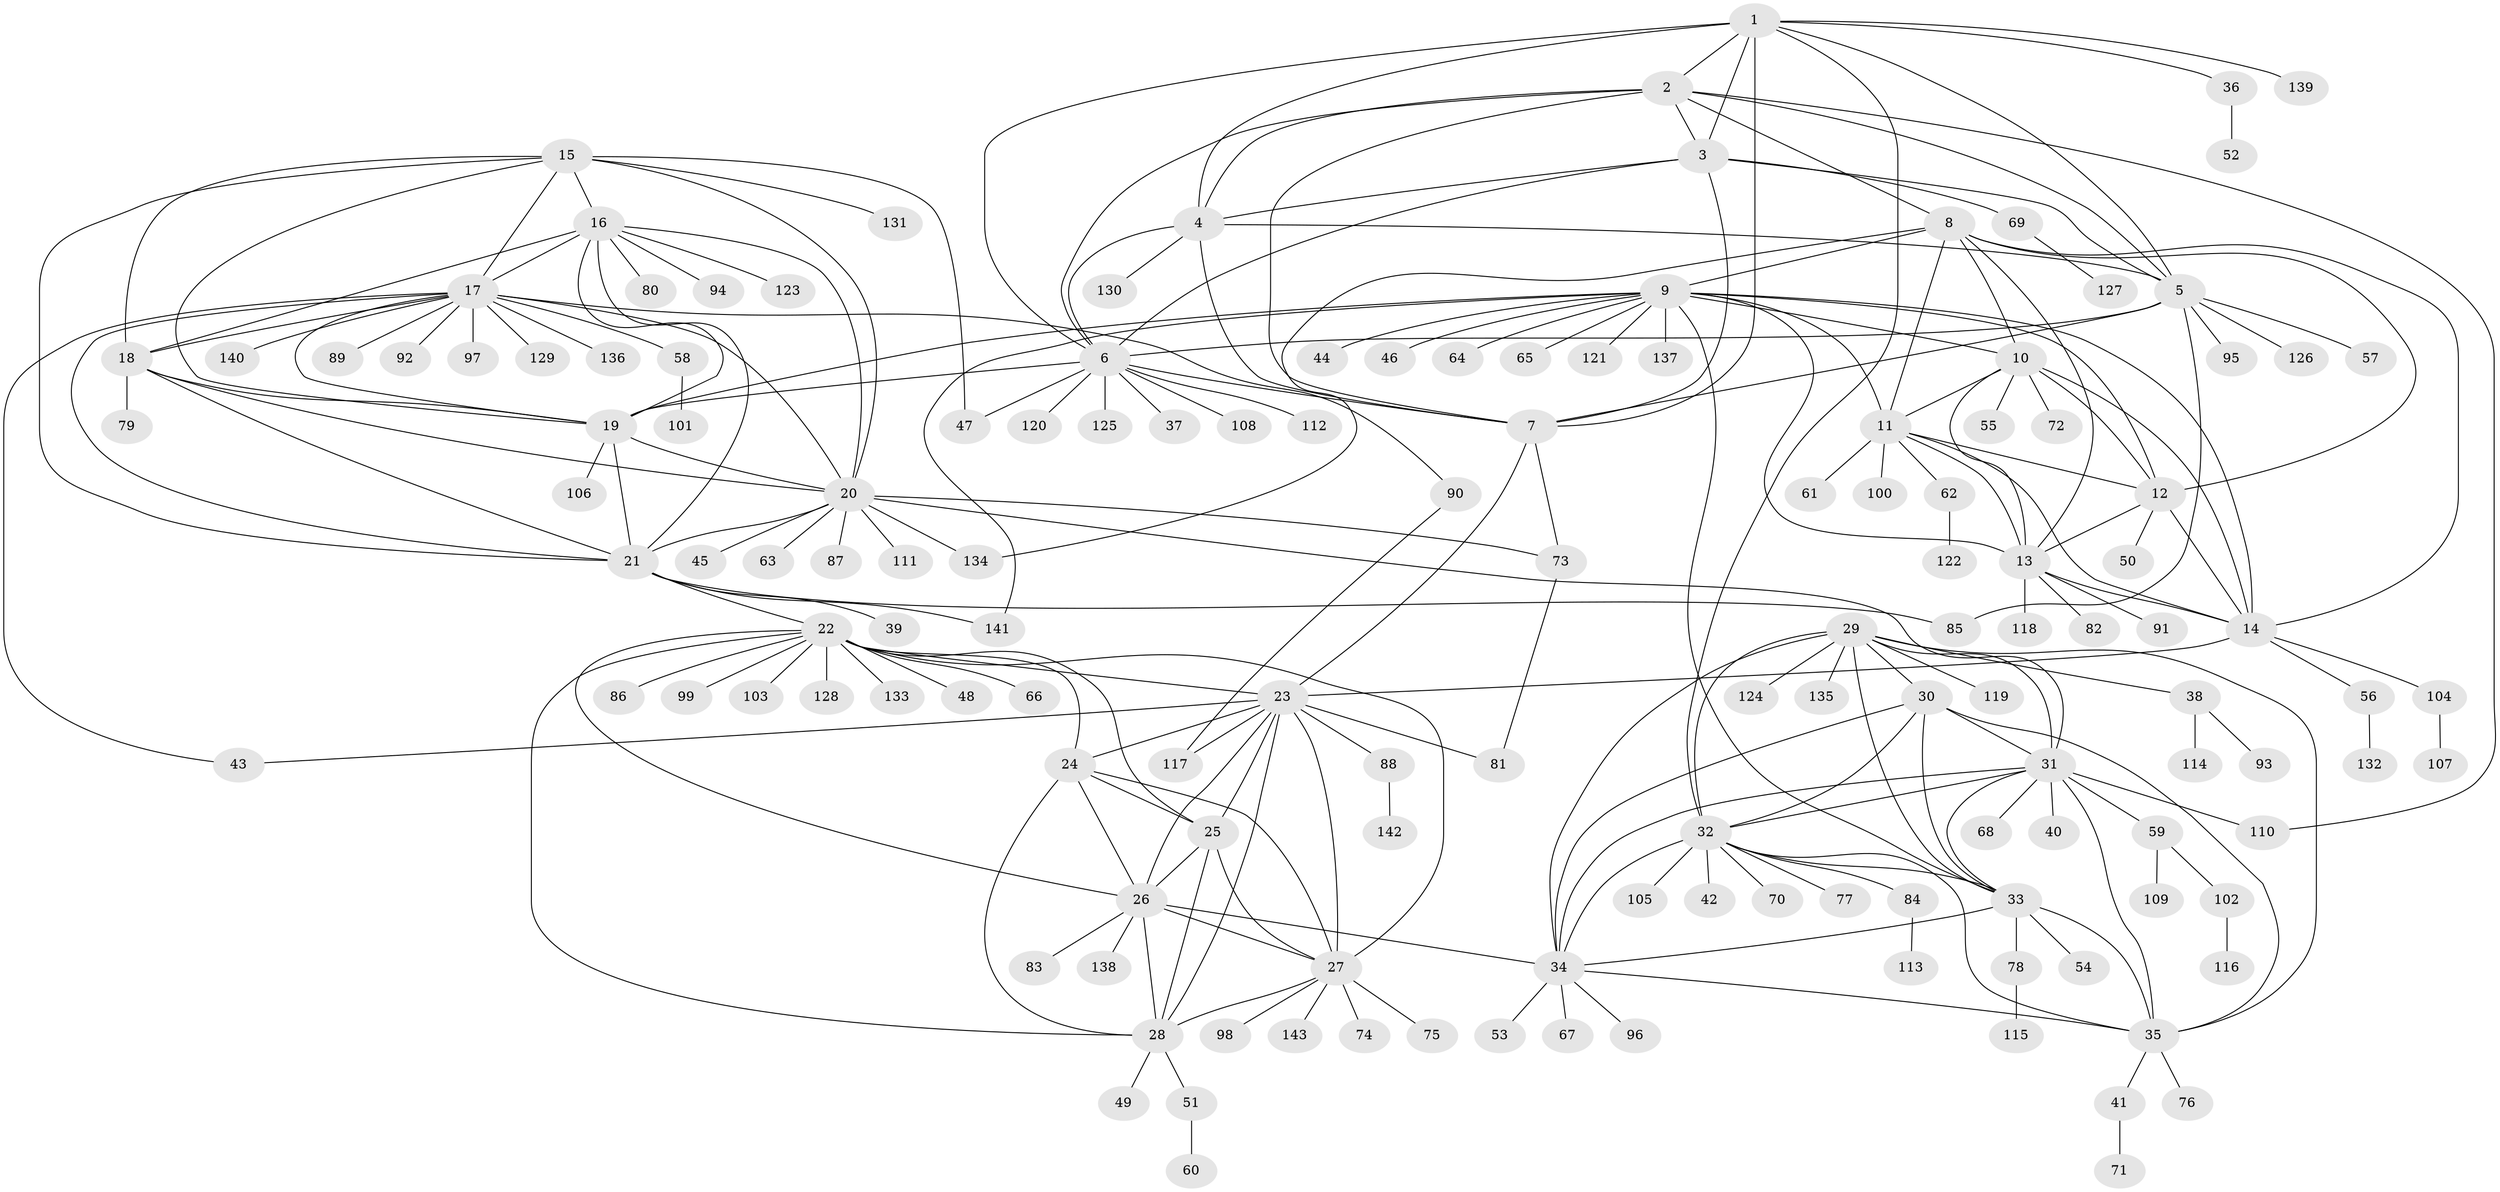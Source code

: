 // coarse degree distribution, {4: 0.02, 16: 0.02, 5: 0.02, 6: 0.02, 8: 0.01, 2: 0.06, 7: 0.01, 10: 0.01, 1: 0.8, 15: 0.01, 17: 0.01, 19: 0.01}
// Generated by graph-tools (version 1.1) at 2025/57/03/04/25 21:57:52]
// undirected, 143 vertices, 232 edges
graph export_dot {
graph [start="1"]
  node [color=gray90,style=filled];
  1;
  2;
  3;
  4;
  5;
  6;
  7;
  8;
  9;
  10;
  11;
  12;
  13;
  14;
  15;
  16;
  17;
  18;
  19;
  20;
  21;
  22;
  23;
  24;
  25;
  26;
  27;
  28;
  29;
  30;
  31;
  32;
  33;
  34;
  35;
  36;
  37;
  38;
  39;
  40;
  41;
  42;
  43;
  44;
  45;
  46;
  47;
  48;
  49;
  50;
  51;
  52;
  53;
  54;
  55;
  56;
  57;
  58;
  59;
  60;
  61;
  62;
  63;
  64;
  65;
  66;
  67;
  68;
  69;
  70;
  71;
  72;
  73;
  74;
  75;
  76;
  77;
  78;
  79;
  80;
  81;
  82;
  83;
  84;
  85;
  86;
  87;
  88;
  89;
  90;
  91;
  92;
  93;
  94;
  95;
  96;
  97;
  98;
  99;
  100;
  101;
  102;
  103;
  104;
  105;
  106;
  107;
  108;
  109;
  110;
  111;
  112;
  113;
  114;
  115;
  116;
  117;
  118;
  119;
  120;
  121;
  122;
  123;
  124;
  125;
  126;
  127;
  128;
  129;
  130;
  131;
  132;
  133;
  134;
  135;
  136;
  137;
  138;
  139;
  140;
  141;
  142;
  143;
  1 -- 2;
  1 -- 3;
  1 -- 4;
  1 -- 5;
  1 -- 6;
  1 -- 7;
  1 -- 32;
  1 -- 36;
  1 -- 139;
  2 -- 3;
  2 -- 4;
  2 -- 5;
  2 -- 6;
  2 -- 7;
  2 -- 8;
  2 -- 110;
  3 -- 4;
  3 -- 5;
  3 -- 6;
  3 -- 7;
  3 -- 69;
  4 -- 5;
  4 -- 6;
  4 -- 7;
  4 -- 130;
  5 -- 6;
  5 -- 7;
  5 -- 57;
  5 -- 85;
  5 -- 95;
  5 -- 126;
  6 -- 7;
  6 -- 19;
  6 -- 37;
  6 -- 47;
  6 -- 108;
  6 -- 112;
  6 -- 120;
  6 -- 125;
  7 -- 23;
  7 -- 73;
  8 -- 9;
  8 -- 10;
  8 -- 11;
  8 -- 12;
  8 -- 13;
  8 -- 14;
  8 -- 134;
  9 -- 10;
  9 -- 11;
  9 -- 12;
  9 -- 13;
  9 -- 14;
  9 -- 19;
  9 -- 33;
  9 -- 44;
  9 -- 46;
  9 -- 64;
  9 -- 65;
  9 -- 121;
  9 -- 137;
  9 -- 141;
  10 -- 11;
  10 -- 12;
  10 -- 13;
  10 -- 14;
  10 -- 55;
  10 -- 72;
  11 -- 12;
  11 -- 13;
  11 -- 14;
  11 -- 61;
  11 -- 62;
  11 -- 100;
  12 -- 13;
  12 -- 14;
  12 -- 50;
  13 -- 14;
  13 -- 82;
  13 -- 91;
  13 -- 118;
  14 -- 23;
  14 -- 56;
  14 -- 104;
  15 -- 16;
  15 -- 17;
  15 -- 18;
  15 -- 19;
  15 -- 20;
  15 -- 21;
  15 -- 47;
  15 -- 131;
  16 -- 17;
  16 -- 18;
  16 -- 19;
  16 -- 20;
  16 -- 21;
  16 -- 80;
  16 -- 94;
  16 -- 123;
  17 -- 18;
  17 -- 19;
  17 -- 20;
  17 -- 21;
  17 -- 43;
  17 -- 58;
  17 -- 89;
  17 -- 90;
  17 -- 92;
  17 -- 97;
  17 -- 129;
  17 -- 136;
  17 -- 140;
  18 -- 19;
  18 -- 20;
  18 -- 21;
  18 -- 79;
  19 -- 20;
  19 -- 21;
  19 -- 106;
  20 -- 21;
  20 -- 31;
  20 -- 45;
  20 -- 63;
  20 -- 73;
  20 -- 87;
  20 -- 111;
  20 -- 134;
  21 -- 22;
  21 -- 39;
  21 -- 85;
  21 -- 141;
  22 -- 23;
  22 -- 24;
  22 -- 25;
  22 -- 26;
  22 -- 27;
  22 -- 28;
  22 -- 48;
  22 -- 66;
  22 -- 86;
  22 -- 99;
  22 -- 103;
  22 -- 128;
  22 -- 133;
  23 -- 24;
  23 -- 25;
  23 -- 26;
  23 -- 27;
  23 -- 28;
  23 -- 43;
  23 -- 81;
  23 -- 88;
  23 -- 117;
  24 -- 25;
  24 -- 26;
  24 -- 27;
  24 -- 28;
  25 -- 26;
  25 -- 27;
  25 -- 28;
  26 -- 27;
  26 -- 28;
  26 -- 34;
  26 -- 83;
  26 -- 138;
  27 -- 28;
  27 -- 74;
  27 -- 75;
  27 -- 98;
  27 -- 143;
  28 -- 49;
  28 -- 51;
  29 -- 30;
  29 -- 31;
  29 -- 32;
  29 -- 33;
  29 -- 34;
  29 -- 35;
  29 -- 38;
  29 -- 119;
  29 -- 124;
  29 -- 135;
  30 -- 31;
  30 -- 32;
  30 -- 33;
  30 -- 34;
  30 -- 35;
  31 -- 32;
  31 -- 33;
  31 -- 34;
  31 -- 35;
  31 -- 40;
  31 -- 59;
  31 -- 68;
  31 -- 110;
  32 -- 33;
  32 -- 34;
  32 -- 35;
  32 -- 42;
  32 -- 70;
  32 -- 77;
  32 -- 84;
  32 -- 105;
  33 -- 34;
  33 -- 35;
  33 -- 54;
  33 -- 78;
  34 -- 35;
  34 -- 53;
  34 -- 67;
  34 -- 96;
  35 -- 41;
  35 -- 76;
  36 -- 52;
  38 -- 93;
  38 -- 114;
  41 -- 71;
  51 -- 60;
  56 -- 132;
  58 -- 101;
  59 -- 102;
  59 -- 109;
  62 -- 122;
  69 -- 127;
  73 -- 81;
  78 -- 115;
  84 -- 113;
  88 -- 142;
  90 -- 117;
  102 -- 116;
  104 -- 107;
}
